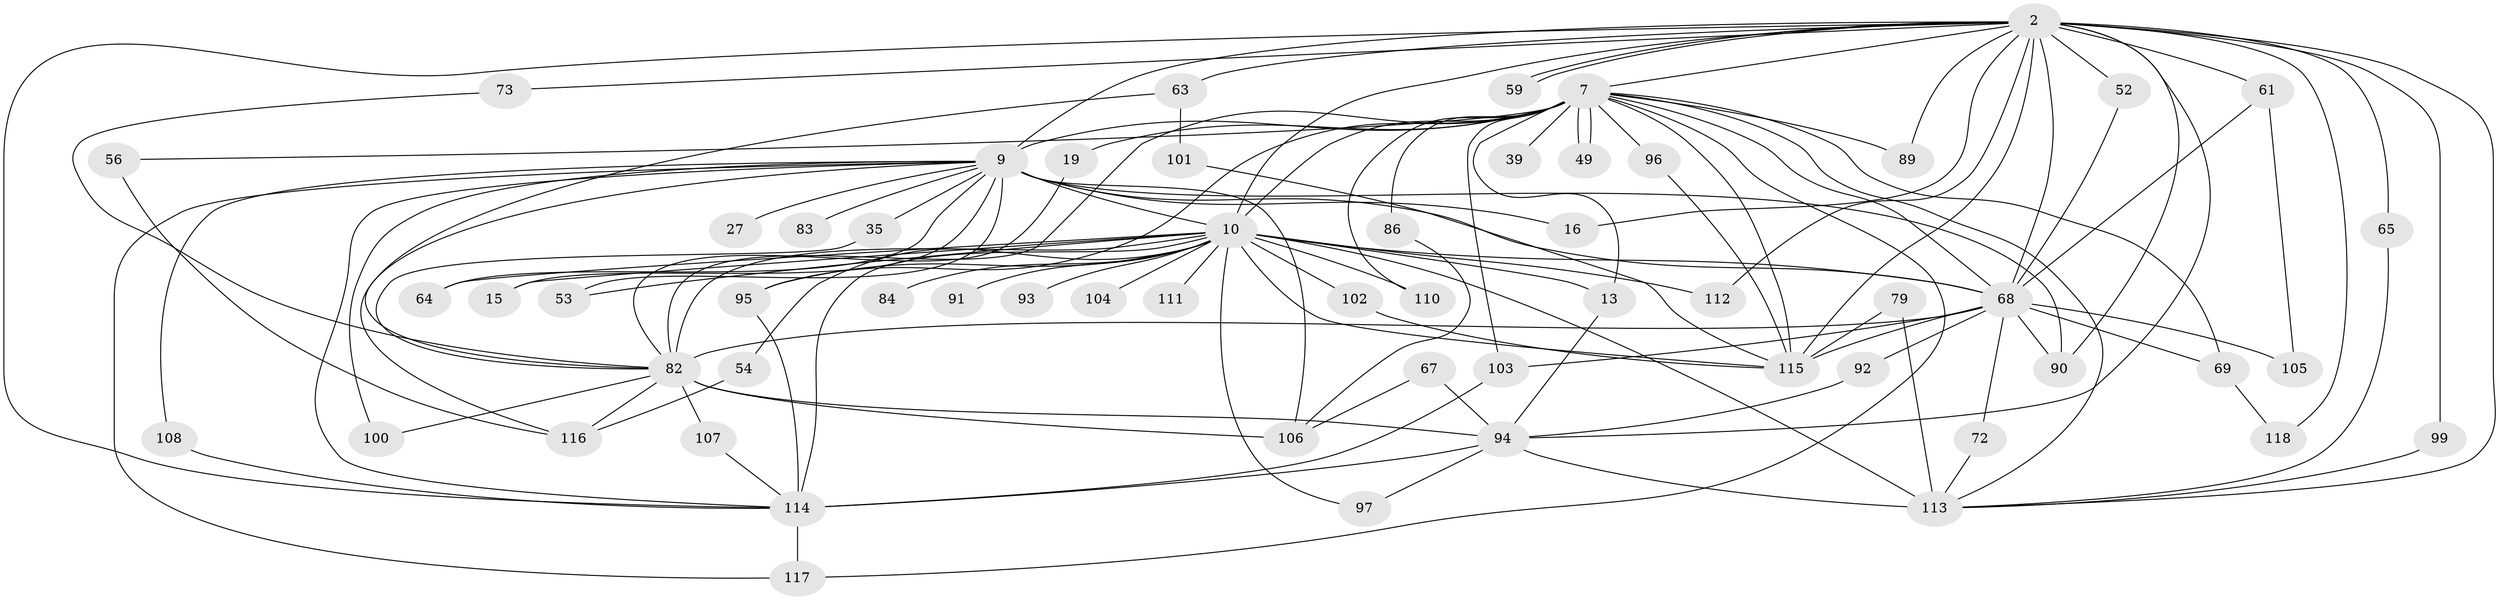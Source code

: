 // original degree distribution, {18: 0.00847457627118644, 37: 0.00847457627118644, 24: 0.00847457627118644, 20: 0.00847457627118644, 21: 0.00847457627118644, 16: 0.01694915254237288, 22: 0.01694915254237288, 19: 0.00847457627118644, 3: 0.2288135593220339, 4: 0.09322033898305085, 11: 0.00847457627118644, 2: 0.5338983050847458, 9: 0.00847457627118644, 10: 0.00847457627118644, 6: 0.025423728813559324, 8: 0.00847457627118644}
// Generated by graph-tools (version 1.1) at 2025/47/03/04/25 21:47:18]
// undirected, 59 vertices, 122 edges
graph export_dot {
graph [start="1"]
  node [color=gray90,style=filled];
  2;
  7 [super="+4"];
  9 [super="+1"];
  10 [super="+5+3"];
  13;
  15;
  16;
  19;
  27;
  35;
  39;
  49;
  52 [super="+40"];
  53;
  54;
  56;
  59;
  61 [super="+33"];
  63 [super="+38"];
  64 [super="+55"];
  65;
  67;
  68 [super="+8+42"];
  69 [super="+18"];
  72;
  73;
  79;
  82 [super="+76+78+80"];
  83;
  84 [super="+20"];
  86;
  89 [super="+46+25"];
  90 [super="+11+81"];
  91;
  92;
  93 [super="+48"];
  94 [super="+74+85"];
  95 [super="+22"];
  96 [super="+45"];
  97;
  99;
  100;
  101;
  102;
  103 [super="+43"];
  104;
  105 [super="+88"];
  106 [super="+57"];
  107;
  108;
  110;
  111;
  112 [super="+109"];
  113 [super="+50+75"];
  114 [super="+34+60+62"];
  115 [super="+71+98+66"];
  116 [super="+28"];
  117 [super="+21"];
  118;
  2 -- 7 [weight=2];
  2 -- 9 [weight=2];
  2 -- 10 [weight=3];
  2 -- 16;
  2 -- 52 [weight=2];
  2 -- 59;
  2 -- 59;
  2 -- 61 [weight=2];
  2 -- 63 [weight=2];
  2 -- 65;
  2 -- 73;
  2 -- 94 [weight=5];
  2 -- 99;
  2 -- 118;
  2 -- 114;
  2 -- 112;
  2 -- 90;
  2 -- 89;
  2 -- 113;
  2 -- 115 [weight=4];
  2 -- 68 [weight=2];
  7 -- 9 [weight=4];
  7 -- 10 [weight=6];
  7 -- 19;
  7 -- 39 [weight=2];
  7 -- 49;
  7 -- 49;
  7 -- 56;
  7 -- 96 [weight=2];
  7 -- 110;
  7 -- 13;
  7 -- 86;
  7 -- 69;
  7 -- 95;
  7 -- 113 [weight=2];
  7 -- 117;
  7 -- 103;
  7 -- 89 [weight=3];
  7 -- 115 [weight=3];
  7 -- 82;
  7 -- 68 [weight=4];
  9 -- 10 [weight=6];
  9 -- 15;
  9 -- 16;
  9 -- 27 [weight=2];
  9 -- 53;
  9 -- 83 [weight=2];
  9 -- 116 [weight=2];
  9 -- 35;
  9 -- 100;
  9 -- 108;
  9 -- 117;
  9 -- 90 [weight=2];
  9 -- 106;
  9 -- 64;
  9 -- 68 [weight=4];
  9 -- 114;
  10 -- 13;
  10 -- 84 [weight=2];
  10 -- 91 [weight=2];
  10 -- 93 [weight=3];
  10 -- 95 [weight=2];
  10 -- 102;
  10 -- 111 [weight=2];
  10 -- 114 [weight=2];
  10 -- 64;
  10 -- 104 [weight=2];
  10 -- 110;
  10 -- 53;
  10 -- 54;
  10 -- 68 [weight=8];
  10 -- 15;
  10 -- 97;
  10 -- 112 [weight=2];
  10 -- 113 [weight=5];
  10 -- 115;
  10 -- 82 [weight=5];
  13 -- 94;
  19 -- 82;
  35 -- 82;
  52 -- 68;
  54 -- 116;
  56 -- 116;
  61 -- 105;
  61 -- 68;
  63 -- 101;
  63 -- 82;
  65 -- 113;
  67 -- 106;
  67 -- 94;
  68 -- 69 [weight=2];
  68 -- 72;
  68 -- 82;
  68 -- 90;
  68 -- 92;
  68 -- 103;
  68 -- 105 [weight=2];
  68 -- 115;
  69 -- 118;
  72 -- 113;
  73 -- 82;
  79 -- 113;
  79 -- 115;
  82 -- 94 [weight=2];
  82 -- 100;
  82 -- 106 [weight=3];
  82 -- 116 [weight=2];
  82 -- 107;
  86 -- 106;
  92 -- 94;
  94 -- 97;
  94 -- 113;
  94 -- 114;
  95 -- 114;
  96 -- 115;
  99 -- 113;
  101 -- 115;
  102 -- 115;
  103 -- 114;
  107 -- 114;
  108 -- 114;
  114 -- 117;
}
